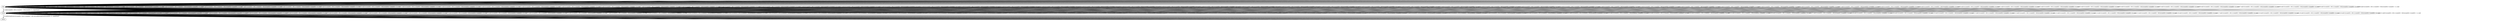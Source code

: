 # Total number of goals covered by this test: 1
# Green --> Yellow

digraph g {
"Red" -> "Red" [label = "1-null/!(((count[0] > 60) || (count[0] = 60)))/count[0]:=(count[0] + 1); /null"];
"Red" -> "Red" [label = "2-null/!(((count[0] > 60) || (count[0] = 60)))/count[0]:=(count[0] + 1); /null"];
"Red" -> "Red" [label = "3-null/!(((count[0] > 60) || (count[0] = 60)))/count[0]:=(count[0] + 1); /null"];
"Red" -> "Red" [label = "4-null/!(((count[0] > 60) || (count[0] = 60)))/count[0]:=(count[0] + 1); /null"];
"Red" -> "Red" [label = "5-null/!(((count[0] > 60) || (count[0] = 60)))/count[0]:=(count[0] + 1); /null"];
"Red" -> "Red" [label = "6-null/!(((count[0] > 60) || (count[0] = 60)))/count[0]:=(count[0] + 1); /null"];
"Red" -> "Red" [label = "7-null/!(((count[0] > 60) || (count[0] = 60)))/count[0]:=(count[0] + 1); /null"];
"Red" -> "Red" [label = "8-null/!(((count[0] > 60) || (count[0] = 60)))/count[0]:=(count[0] + 1); /null"];
"Red" -> "Red" [label = "9-null/!(((count[0] > 60) || (count[0] = 60)))/count[0]:=(count[0] + 1); /null"];
"Red" -> "Red" [label = "10-null/!(((count[0] > 60) || (count[0] = 60)))/count[0]:=(count[0] + 1); /null"];
"Red" -> "Red" [label = "11-null/!(((count[0] > 60) || (count[0] = 60)))/count[0]:=(count[0] + 1); /null"];
"Red" -> "Red" [label = "12-null/!(((count[0] > 60) || (count[0] = 60)))/count[0]:=(count[0] + 1); /null"];
"Red" -> "Red" [label = "13-null/!(((count[0] > 60) || (count[0] = 60)))/count[0]:=(count[0] + 1); /null"];
"Red" -> "Red" [label = "14-null/!(((count[0] > 60) || (count[0] = 60)))/count[0]:=(count[0] + 1); /null"];
"Red" -> "Red" [label = "15-null/!(((count[0] > 60) || (count[0] = 60)))/count[0]:=(count[0] + 1); /null"];
"Red" -> "Red" [label = "16-null/!(((count[0] > 60) || (count[0] = 60)))/count[0]:=(count[0] + 1); /null"];
"Red" -> "Red" [label = "17-null/!(((count[0] > 60) || (count[0] = 60)))/count[0]:=(count[0] + 1); /null"];
"Red" -> "Red" [label = "18-null/!(((count[0] > 60) || (count[0] = 60)))/count[0]:=(count[0] + 1); /null"];
"Red" -> "Red" [label = "19-null/!(((count[0] > 60) || (count[0] = 60)))/count[0]:=(count[0] + 1); /null"];
"Red" -> "Red" [label = "20-null/!(((count[0] > 60) || (count[0] = 60)))/count[0]:=(count[0] + 1); /null"];
"Red" -> "Red" [label = "21-null/!(((count[0] > 60) || (count[0] = 60)))/count[0]:=(count[0] + 1); /null"];
"Red" -> "Red" [label = "22-null/!(((count[0] > 60) || (count[0] = 60)))/count[0]:=(count[0] + 1); /null"];
"Red" -> "Red" [label = "23-null/!(((count[0] > 60) || (count[0] = 60)))/count[0]:=(count[0] + 1); /null"];
"Red" -> "Red" [label = "24-null/!(((count[0] > 60) || (count[0] = 60)))/count[0]:=(count[0] + 1); /null"];
"Red" -> "Red" [label = "25-null/!(((count[0] > 60) || (count[0] = 60)))/count[0]:=(count[0] + 1); /null"];
"Red" -> "Red" [label = "26-null/!(((count[0] > 60) || (count[0] = 60)))/count[0]:=(count[0] + 1); /null"];
"Red" -> "Red" [label = "27-null/!(((count[0] > 60) || (count[0] = 60)))/count[0]:=(count[0] + 1); /null"];
"Red" -> "Red" [label = "28-null/!(((count[0] > 60) || (count[0] = 60)))/count[0]:=(count[0] + 1); /null"];
"Red" -> "Red" [label = "29-null/!(((count[0] > 60) || (count[0] = 60)))/count[0]:=(count[0] + 1); /null"];
"Red" -> "Red" [label = "30-null/!(((count[0] > 60) || (count[0] = 60)))/count[0]:=(count[0] + 1); /null"];
"Red" -> "Red" [label = "31-null/!(((count[0] > 60) || (count[0] = 60)))/count[0]:=(count[0] + 1); /null"];
"Red" -> "Red" [label = "32-null/!(((count[0] > 60) || (count[0] = 60)))/count[0]:=(count[0] + 1); /null"];
"Red" -> "Red" [label = "33-null/!(((count[0] > 60) || (count[0] = 60)))/count[0]:=(count[0] + 1); /null"];
"Red" -> "Red" [label = "34-null/!(((count[0] > 60) || (count[0] = 60)))/count[0]:=(count[0] + 1); /null"];
"Red" -> "Red" [label = "35-null/!(((count[0] > 60) || (count[0] = 60)))/count[0]:=(count[0] + 1); /null"];
"Red" -> "Red" [label = "36-null/!(((count[0] > 60) || (count[0] = 60)))/count[0]:=(count[0] + 1); /null"];
"Red" -> "Red" [label = "37-null/!(((count[0] > 60) || (count[0] = 60)))/count[0]:=(count[0] + 1); /null"];
"Red" -> "Red" [label = "38-null/!(((count[0] > 60) || (count[0] = 60)))/count[0]:=(count[0] + 1); /null"];
"Red" -> "Red" [label = "39-null/!(((count[0] > 60) || (count[0] = 60)))/count[0]:=(count[0] + 1); /null"];
"Red" -> "Red" [label = "40-null/!(((count[0] > 60) || (count[0] = 60)))/count[0]:=(count[0] + 1); /null"];
"Red" -> "Red" [label = "41-null/!(((count[0] > 60) || (count[0] = 60)))/count[0]:=(count[0] + 1); /null"];
"Red" -> "Red" [label = "42-null/!(((count[0] > 60) || (count[0] = 60)))/count[0]:=(count[0] + 1); /null"];
"Red" -> "Red" [label = "43-null/!(((count[0] > 60) || (count[0] = 60)))/count[0]:=(count[0] + 1); /null"];
"Red" -> "Red" [label = "44-null/!(((count[0] > 60) || (count[0] = 60)))/count[0]:=(count[0] + 1); /null"];
"Red" -> "Red" [label = "45-null/!(((count[0] > 60) || (count[0] = 60)))/count[0]:=(count[0] + 1); /null"];
"Red" -> "Red" [label = "46-null/!(((count[0] > 60) || (count[0] = 60)))/count[0]:=(count[0] + 1); /null"];
"Red" -> "Red" [label = "47-null/!(((count[0] > 60) || (count[0] = 60)))/count[0]:=(count[0] + 1); /null"];
"Red" -> "Red" [label = "48-null/!(((count[0] > 60) || (count[0] = 60)))/count[0]:=(count[0] + 1); /null"];
"Red" -> "Red" [label = "49-null/!(((count[0] > 60) || (count[0] = 60)))/count[0]:=(count[0] + 1); /null"];
"Red" -> "Red" [label = "50-null/!(((count[0] > 60) || (count[0] = 60)))/count[0]:=(count[0] + 1); /null"];
"Red" -> "Red" [label = "51-null/!(((count[0] > 60) || (count[0] = 60)))/count[0]:=(count[0] + 1); /null"];
"Red" -> "Red" [label = "52-null/!(((count[0] > 60) || (count[0] = 60)))/count[0]:=(count[0] + 1); /null"];
"Red" -> "Red" [label = "53-null/!(((count[0] > 60) || (count[0] = 60)))/count[0]:=(count[0] + 1); /null"];
"Red" -> "Red" [label = "54-null/!(((count[0] > 60) || (count[0] = 60)))/count[0]:=(count[0] + 1); /null"];
"Red" -> "Red" [label = "55-null/!(((count[0] > 60) || (count[0] = 60)))/count[0]:=(count[0] + 1); /null"];
"Red" -> "Red" [label = "56-null/!(((count[0] > 60) || (count[0] = 60)))/count[0]:=(count[0] + 1); /null"];
"Red" -> "Red" [label = "57-null/!(((count[0] > 60) || (count[0] = 60)))/count[0]:=(count[0] + 1); /null"];
"Red" -> "Red" [label = "58-null/!(((count[0] > 60) || (count[0] = 60)))/count[0]:=(count[0] + 1); /null"];
"Red" -> "Red" [label = "59-null/!(((count[0] > 60) || (count[0] = 60)))/count[0]:=(count[0] + 1); /null"];
"Red" -> "Red" [label = "60-null/!(((count[0] > 60) || (count[0] = 60)))/count[0]:=(count[0] + 1); /null"];
"Red" -> "Green" [label = "61-null/((count[0] > 60) || (count[0] = 60))/count[0]:=0; /signal[sigG];"];
"Green" -> "Green" [label = "62-null/!(((count[0] > 60) || (count[0] = 60)))/count[0]:=(count[0] + 1); /null"];
"Green" -> "Green" [label = "63-null/!(((count[0] > 60) || (count[0] = 60)))/count[0]:=(count[0] + 1); /null"];
"Green" -> "Green" [label = "64-null/!(((count[0] > 60) || (count[0] = 60)))/count[0]:=(count[0] + 1); /null"];
"Green" -> "Green" [label = "65-null/!(((count[0] > 60) || (count[0] = 60)))/count[0]:=(count[0] + 1); /null"];
"Green" -> "Green" [label = "66-null/!(((count[0] > 60) || (count[0] = 60)))/count[0]:=(count[0] + 1); /null"];
"Green" -> "Green" [label = "67-null/!(((count[0] > 60) || (count[0] = 60)))/count[0]:=(count[0] + 1); /null"];
"Green" -> "Green" [label = "68-null/!(((count[0] > 60) || (count[0] = 60)))/count[0]:=(count[0] + 1); /null"];
"Green" -> "Green" [label = "69-null/!(((count[0] > 60) || (count[0] = 60)))/count[0]:=(count[0] + 1); /null"];
"Green" -> "Green" [label = "70-null/!(((count[0] > 60) || (count[0] = 60)))/count[0]:=(count[0] + 1); /null"];
"Green" -> "Green" [label = "71-null/!(((count[0] > 60) || (count[0] = 60)))/count[0]:=(count[0] + 1); /null"];
"Green" -> "Green" [label = "72-null/!(((count[0] > 60) || (count[0] = 60)))/count[0]:=(count[0] + 1); /null"];
"Green" -> "Green" [label = "73-null/!(((count[0] > 60) || (count[0] = 60)))/count[0]:=(count[0] + 1); /null"];
"Green" -> "Green" [label = "74-null/!(((count[0] > 60) || (count[0] = 60)))/count[0]:=(count[0] + 1); /null"];
"Green" -> "Green" [label = "75-null/!(((count[0] > 60) || (count[0] = 60)))/count[0]:=(count[0] + 1); /null"];
"Green" -> "Green" [label = "76-null/!(((count[0] > 60) || (count[0] = 60)))/count[0]:=(count[0] + 1); /null"];
"Green" -> "Green" [label = "77-null/!(((count[0] > 60) || (count[0] = 60)))/count[0]:=(count[0] + 1); /null"];
"Green" -> "Green" [label = "78-null/!(((count[0] > 60) || (count[0] = 60)))/count[0]:=(count[0] + 1); /null"];
"Green" -> "Green" [label = "79-null/!(((count[0] > 60) || (count[0] = 60)))/count[0]:=(count[0] + 1); /null"];
"Green" -> "Green" [label = "80-null/!(((count[0] > 60) || (count[0] = 60)))/count[0]:=(count[0] + 1); /null"];
"Green" -> "Green" [label = "81-null/!(((count[0] > 60) || (count[0] = 60)))/count[0]:=(count[0] + 1); /null"];
"Green" -> "Green" [label = "82-null/!(((count[0] > 60) || (count[0] = 60)))/count[0]:=(count[0] + 1); /null"];
"Green" -> "Green" [label = "83-null/!(((count[0] > 60) || (count[0] = 60)))/count[0]:=(count[0] + 1); /null"];
"Green" -> "Green" [label = "84-null/!(((count[0] > 60) || (count[0] = 60)))/count[0]:=(count[0] + 1); /null"];
"Green" -> "Green" [label = "85-null/!(((count[0] > 60) || (count[0] = 60)))/count[0]:=(count[0] + 1); /null"];
"Green" -> "Green" [label = "86-null/!(((count[0] > 60) || (count[0] = 60)))/count[0]:=(count[0] + 1); /null"];
"Green" -> "Green" [label = "87-null/!(((count[0] > 60) || (count[0] = 60)))/count[0]:=(count[0] + 1); /null"];
"Green" -> "Green" [label = "88-null/!(((count[0] > 60) || (count[0] = 60)))/count[0]:=(count[0] + 1); /null"];
"Green" -> "Green" [label = "89-null/!(((count[0] > 60) || (count[0] = 60)))/count[0]:=(count[0] + 1); /null"];
"Green" -> "Green" [label = "90-null/!(((count[0] > 60) || (count[0] = 60)))/count[0]:=(count[0] + 1); /null"];
"Green" -> "Green" [label = "91-null/!(((count[0] > 60) || (count[0] = 60)))/count[0]:=(count[0] + 1); /null"];
"Green" -> "Green" [label = "92-null/!(((count[0] > 60) || (count[0] = 60)))/count[0]:=(count[0] + 1); /null"];
"Green" -> "Green" [label = "93-null/!(((count[0] > 60) || (count[0] = 60)))/count[0]:=(count[0] + 1); /null"];
"Green" -> "Green" [label = "94-null/!(((count[0] > 60) || (count[0] = 60)))/count[0]:=(count[0] + 1); /null"];
"Green" -> "Green" [label = "95-null/!(((count[0] > 60) || (count[0] = 60)))/count[0]:=(count[0] + 1); /null"];
"Green" -> "Green" [label = "96-null/!(((count[0] > 60) || (count[0] = 60)))/count[0]:=(count[0] + 1); /null"];
"Green" -> "Green" [label = "97-null/!(((count[0] > 60) || (count[0] = 60)))/count[0]:=(count[0] + 1); /null"];
"Green" -> "Green" [label = "98-null/!(((count[0] > 60) || (count[0] = 60)))/count[0]:=(count[0] + 1); /null"];
"Green" -> "Green" [label = "99-null/!(((count[0] > 60) || (count[0] = 60)))/count[0]:=(count[0] + 1); /null"];
"Green" -> "Green" [label = "100-null/!(((count[0] > 60) || (count[0] = 60)))/count[0]:=(count[0] + 1); /null"];
"Green" -> "Green" [label = "101-null/!(((count[0] > 60) || (count[0] = 60)))/count[0]:=(count[0] + 1); /null"];
"Green" -> "Green" [label = "102-null/!(((count[0] > 60) || (count[0] = 60)))/count[0]:=(count[0] + 1); /null"];
"Green" -> "Green" [label = "103-null/!(((count[0] > 60) || (count[0] = 60)))/count[0]:=(count[0] + 1); /null"];
"Green" -> "Green" [label = "104-null/!(((count[0] > 60) || (count[0] = 60)))/count[0]:=(count[0] + 1); /null"];
"Green" -> "Green" [label = "105-null/!(((count[0] > 60) || (count[0] = 60)))/count[0]:=(count[0] + 1); /null"];
"Green" -> "Green" [label = "106-null/!(((count[0] > 60) || (count[0] = 60)))/count[0]:=(count[0] + 1); /null"];
"Green" -> "Green" [label = "107-null/!(((count[0] > 60) || (count[0] = 60)))/count[0]:=(count[0] + 1); /null"];
"Green" -> "Green" [label = "108-null/!(((count[0] > 60) || (count[0] = 60)))/count[0]:=(count[0] + 1); /null"];
"Green" -> "Green" [label = "109-null/!(((count[0] > 60) || (count[0] = 60)))/count[0]:=(count[0] + 1); /null"];
"Green" -> "Green" [label = "110-null/!(((count[0] > 60) || (count[0] = 60)))/count[0]:=(count[0] + 1); /null"];
"Green" -> "Green" [label = "111-null/!(((count[0] > 60) || (count[0] = 60)))/count[0]:=(count[0] + 1); /null"];
"Green" -> "Green" [label = "112-null/!(((count[0] > 60) || (count[0] = 60)))/count[0]:=(count[0] + 1); /null"];
"Green" -> "Green" [label = "113-null/!(((count[0] > 60) || (count[0] = 60)))/count[0]:=(count[0] + 1); /null"];
"Green" -> "Green" [label = "114-null/!(((count[0] > 60) || (count[0] = 60)))/count[0]:=(count[0] + 1); /null"];
"Green" -> "Green" [label = "115-null/!(((count[0] > 60) || (count[0] = 60)))/count[0]:=(count[0] + 1); /null"];
"Green" -> "Green" [label = "116-null/!(((count[0] > 60) || (count[0] = 60)))/count[0]:=(count[0] + 1); /null"];
"Green" -> "Green" [label = "117-null/!(((count[0] > 60) || (count[0] = 60)))/count[0]:=(count[0] + 1); /null"];
"Green" -> "Green" [label = "118-null/!(((count[0] > 60) || (count[0] = 60)))/count[0]:=(count[0] + 1); /null"];
"Green" -> "Green" [label = "119-null/!(((count[0] > 60) || (count[0] = 60)))/count[0]:=(count[0] + 1); /null"];
"Green" -> "Green" [label = "120-null/!(((count[0] > 60) || (count[0] = 60)))/count[0]:=(count[0] + 1); /null"];
"Green" -> "Green" [label = "121-null/!(((count[0] > 60) || (count[0] = 60)))/count[0]:=(count[0] + 1); /null"];
"Green" -> "Yellow" [label = "122-pedestrian[true];/(((count[0] > 60) || (count[0] = 60)) && pedestrian[true])/count[0]:=0; /signal[sigY];"];
}